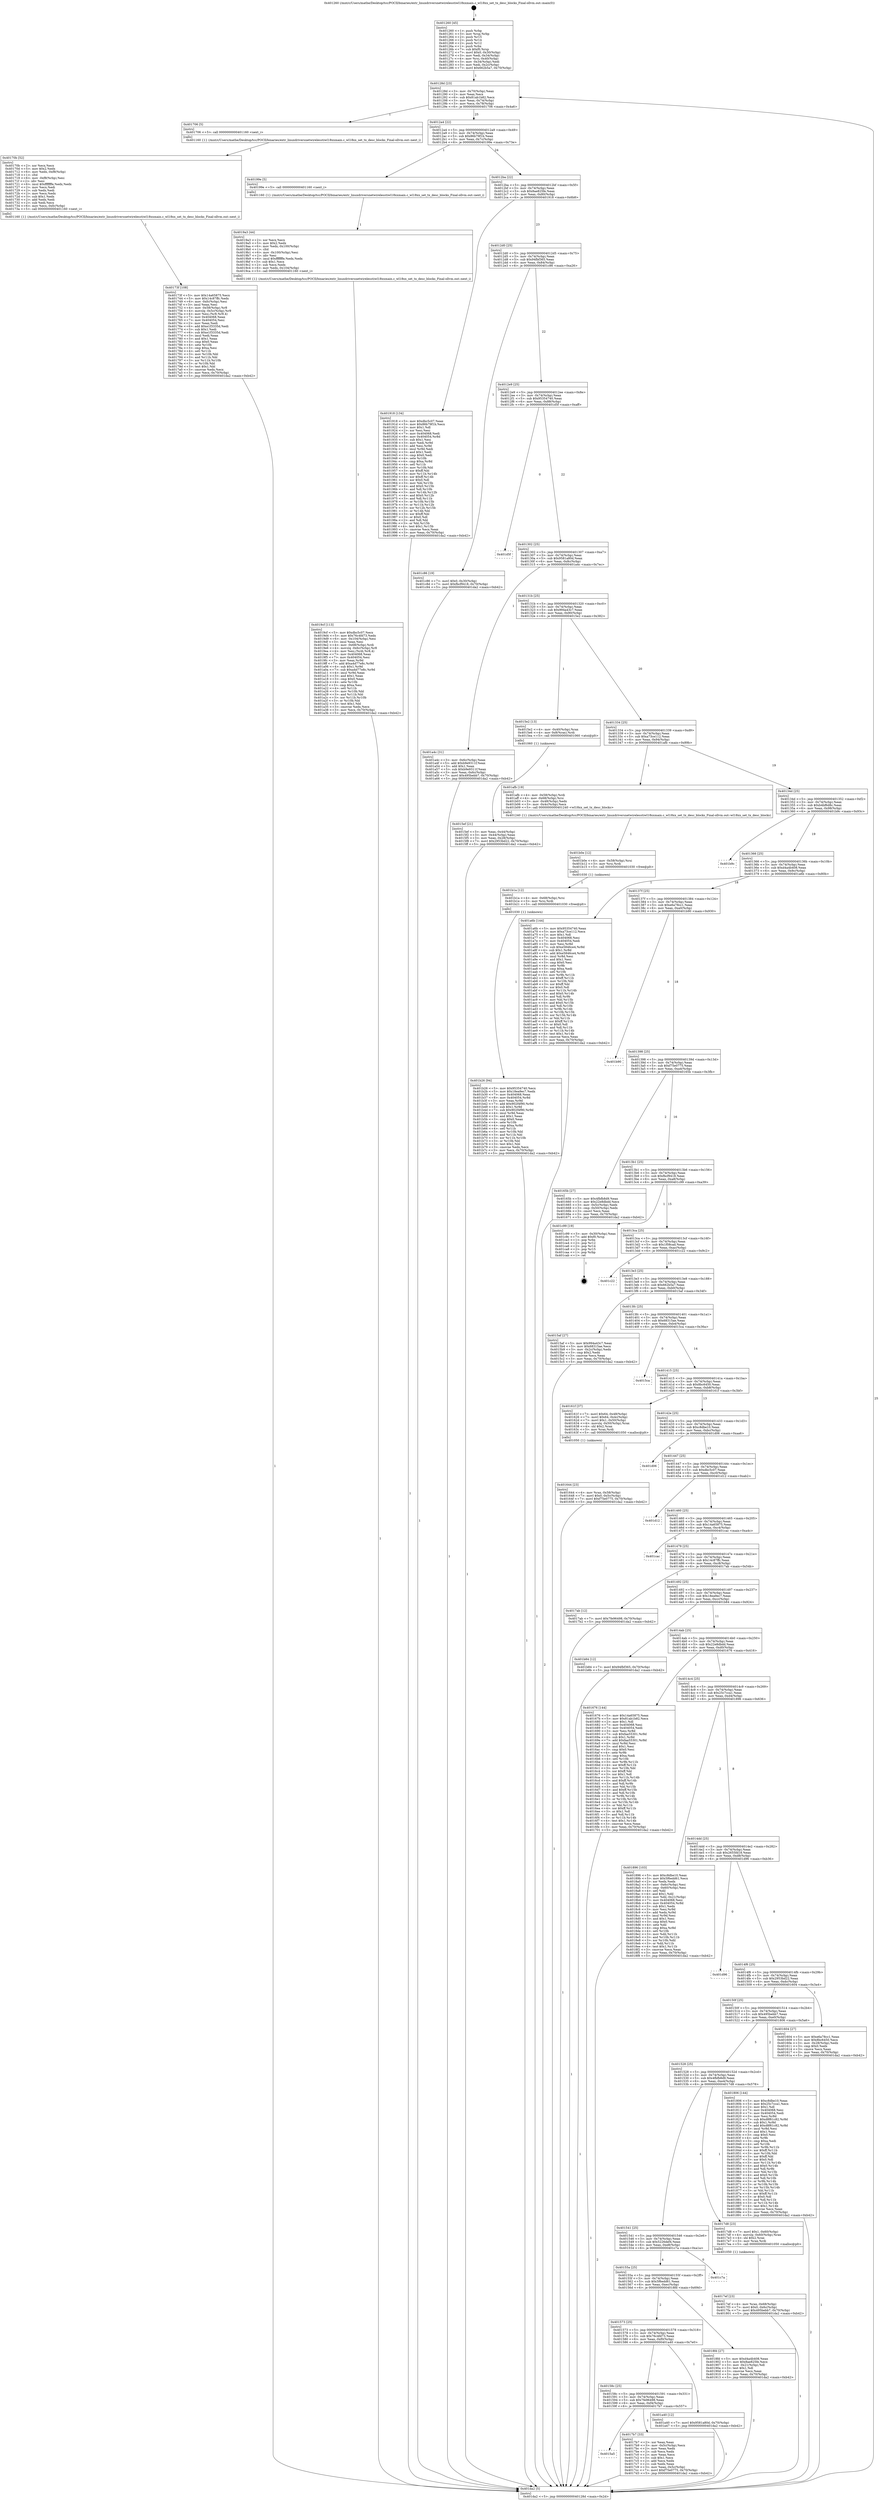 digraph "0x401260" {
  label = "0x401260 (/mnt/c/Users/mathe/Desktop/tcc/POCII/binaries/extr_linuxdriversnetwirelesstiwl18xxmain.c_wl18xx_set_tx_desc_blocks_Final-ollvm.out::main(0))"
  labelloc = "t"
  node[shape=record]

  Entry [label="",width=0.3,height=0.3,shape=circle,fillcolor=black,style=filled]
  "0x40128d" [label="{
     0x40128d [23]\l
     | [instrs]\l
     &nbsp;&nbsp;0x40128d \<+3\>: mov -0x70(%rbp),%eax\l
     &nbsp;&nbsp;0x401290 \<+2\>: mov %eax,%ecx\l
     &nbsp;&nbsp;0x401292 \<+6\>: sub $0x81ab1b82,%ecx\l
     &nbsp;&nbsp;0x401298 \<+3\>: mov %eax,-0x74(%rbp)\l
     &nbsp;&nbsp;0x40129b \<+3\>: mov %ecx,-0x78(%rbp)\l
     &nbsp;&nbsp;0x40129e \<+6\>: je 0000000000401706 \<main+0x4a6\>\l
  }"]
  "0x401706" [label="{
     0x401706 [5]\l
     | [instrs]\l
     &nbsp;&nbsp;0x401706 \<+5\>: call 0000000000401160 \<next_i\>\l
     | [calls]\l
     &nbsp;&nbsp;0x401160 \{1\} (/mnt/c/Users/mathe/Desktop/tcc/POCII/binaries/extr_linuxdriversnetwirelesstiwl18xxmain.c_wl18xx_set_tx_desc_blocks_Final-ollvm.out::next_i)\l
  }"]
  "0x4012a4" [label="{
     0x4012a4 [22]\l
     | [instrs]\l
     &nbsp;&nbsp;0x4012a4 \<+5\>: jmp 00000000004012a9 \<main+0x49\>\l
     &nbsp;&nbsp;0x4012a9 \<+3\>: mov -0x74(%rbp),%eax\l
     &nbsp;&nbsp;0x4012ac \<+5\>: sub $0x86b79f1b,%eax\l
     &nbsp;&nbsp;0x4012b1 \<+3\>: mov %eax,-0x7c(%rbp)\l
     &nbsp;&nbsp;0x4012b4 \<+6\>: je 000000000040199e \<main+0x73e\>\l
  }"]
  Exit [label="",width=0.3,height=0.3,shape=circle,fillcolor=black,style=filled,peripheries=2]
  "0x40199e" [label="{
     0x40199e [5]\l
     | [instrs]\l
     &nbsp;&nbsp;0x40199e \<+5\>: call 0000000000401160 \<next_i\>\l
     | [calls]\l
     &nbsp;&nbsp;0x401160 \{1\} (/mnt/c/Users/mathe/Desktop/tcc/POCII/binaries/extr_linuxdriversnetwirelesstiwl18xxmain.c_wl18xx_set_tx_desc_blocks_Final-ollvm.out::next_i)\l
  }"]
  "0x4012ba" [label="{
     0x4012ba [22]\l
     | [instrs]\l
     &nbsp;&nbsp;0x4012ba \<+5\>: jmp 00000000004012bf \<main+0x5f\>\l
     &nbsp;&nbsp;0x4012bf \<+3\>: mov -0x74(%rbp),%eax\l
     &nbsp;&nbsp;0x4012c2 \<+5\>: sub $0x8ae825fe,%eax\l
     &nbsp;&nbsp;0x4012c7 \<+3\>: mov %eax,-0x80(%rbp)\l
     &nbsp;&nbsp;0x4012ca \<+6\>: je 0000000000401918 \<main+0x6b8\>\l
  }"]
  "0x401b26" [label="{
     0x401b26 [94]\l
     | [instrs]\l
     &nbsp;&nbsp;0x401b26 \<+5\>: mov $0x95354740,%ecx\l
     &nbsp;&nbsp;0x401b2b \<+5\>: mov $0x18ea9ec7,%edx\l
     &nbsp;&nbsp;0x401b30 \<+7\>: mov 0x404068,%eax\l
     &nbsp;&nbsp;0x401b37 \<+8\>: mov 0x404054,%r8d\l
     &nbsp;&nbsp;0x401b3f \<+3\>: mov %eax,%r9d\l
     &nbsp;&nbsp;0x401b42 \<+7\>: add $0x902f4f90,%r9d\l
     &nbsp;&nbsp;0x401b49 \<+4\>: sub $0x1,%r9d\l
     &nbsp;&nbsp;0x401b4d \<+7\>: sub $0x902f4f90,%r9d\l
     &nbsp;&nbsp;0x401b54 \<+4\>: imul %r9d,%eax\l
     &nbsp;&nbsp;0x401b58 \<+3\>: and $0x1,%eax\l
     &nbsp;&nbsp;0x401b5b \<+3\>: cmp $0x0,%eax\l
     &nbsp;&nbsp;0x401b5e \<+4\>: sete %r10b\l
     &nbsp;&nbsp;0x401b62 \<+4\>: cmp $0xa,%r8d\l
     &nbsp;&nbsp;0x401b66 \<+4\>: setl %r11b\l
     &nbsp;&nbsp;0x401b6a \<+3\>: mov %r10b,%bl\l
     &nbsp;&nbsp;0x401b6d \<+3\>: and %r11b,%bl\l
     &nbsp;&nbsp;0x401b70 \<+3\>: xor %r11b,%r10b\l
     &nbsp;&nbsp;0x401b73 \<+3\>: or %r10b,%bl\l
     &nbsp;&nbsp;0x401b76 \<+3\>: test $0x1,%bl\l
     &nbsp;&nbsp;0x401b79 \<+3\>: cmovne %edx,%ecx\l
     &nbsp;&nbsp;0x401b7c \<+3\>: mov %ecx,-0x70(%rbp)\l
     &nbsp;&nbsp;0x401b7f \<+5\>: jmp 0000000000401da2 \<main+0xb42\>\l
  }"]
  "0x401918" [label="{
     0x401918 [134]\l
     | [instrs]\l
     &nbsp;&nbsp;0x401918 \<+5\>: mov $0xdbc5c07,%eax\l
     &nbsp;&nbsp;0x40191d \<+5\>: mov $0x86b79f1b,%ecx\l
     &nbsp;&nbsp;0x401922 \<+2\>: mov $0x1,%dl\l
     &nbsp;&nbsp;0x401924 \<+2\>: xor %esi,%esi\l
     &nbsp;&nbsp;0x401926 \<+7\>: mov 0x404068,%edi\l
     &nbsp;&nbsp;0x40192d \<+8\>: mov 0x404054,%r8d\l
     &nbsp;&nbsp;0x401935 \<+3\>: sub $0x1,%esi\l
     &nbsp;&nbsp;0x401938 \<+3\>: mov %edi,%r9d\l
     &nbsp;&nbsp;0x40193b \<+3\>: add %esi,%r9d\l
     &nbsp;&nbsp;0x40193e \<+4\>: imul %r9d,%edi\l
     &nbsp;&nbsp;0x401942 \<+3\>: and $0x1,%edi\l
     &nbsp;&nbsp;0x401945 \<+3\>: cmp $0x0,%edi\l
     &nbsp;&nbsp;0x401948 \<+4\>: sete %r10b\l
     &nbsp;&nbsp;0x40194c \<+4\>: cmp $0xa,%r8d\l
     &nbsp;&nbsp;0x401950 \<+4\>: setl %r11b\l
     &nbsp;&nbsp;0x401954 \<+3\>: mov %r10b,%bl\l
     &nbsp;&nbsp;0x401957 \<+3\>: xor $0xff,%bl\l
     &nbsp;&nbsp;0x40195a \<+3\>: mov %r11b,%r14b\l
     &nbsp;&nbsp;0x40195d \<+4\>: xor $0xff,%r14b\l
     &nbsp;&nbsp;0x401961 \<+3\>: xor $0x0,%dl\l
     &nbsp;&nbsp;0x401964 \<+3\>: mov %bl,%r15b\l
     &nbsp;&nbsp;0x401967 \<+4\>: and $0x0,%r15b\l
     &nbsp;&nbsp;0x40196b \<+3\>: and %dl,%r10b\l
     &nbsp;&nbsp;0x40196e \<+3\>: mov %r14b,%r12b\l
     &nbsp;&nbsp;0x401971 \<+4\>: and $0x0,%r12b\l
     &nbsp;&nbsp;0x401975 \<+3\>: and %dl,%r11b\l
     &nbsp;&nbsp;0x401978 \<+3\>: or %r10b,%r15b\l
     &nbsp;&nbsp;0x40197b \<+3\>: or %r11b,%r12b\l
     &nbsp;&nbsp;0x40197e \<+3\>: xor %r12b,%r15b\l
     &nbsp;&nbsp;0x401981 \<+3\>: or %r14b,%bl\l
     &nbsp;&nbsp;0x401984 \<+3\>: xor $0xff,%bl\l
     &nbsp;&nbsp;0x401987 \<+3\>: or $0x0,%dl\l
     &nbsp;&nbsp;0x40198a \<+2\>: and %dl,%bl\l
     &nbsp;&nbsp;0x40198c \<+3\>: or %bl,%r15b\l
     &nbsp;&nbsp;0x40198f \<+4\>: test $0x1,%r15b\l
     &nbsp;&nbsp;0x401993 \<+3\>: cmovne %ecx,%eax\l
     &nbsp;&nbsp;0x401996 \<+3\>: mov %eax,-0x70(%rbp)\l
     &nbsp;&nbsp;0x401999 \<+5\>: jmp 0000000000401da2 \<main+0xb42\>\l
  }"]
  "0x4012d0" [label="{
     0x4012d0 [25]\l
     | [instrs]\l
     &nbsp;&nbsp;0x4012d0 \<+5\>: jmp 00000000004012d5 \<main+0x75\>\l
     &nbsp;&nbsp;0x4012d5 \<+3\>: mov -0x74(%rbp),%eax\l
     &nbsp;&nbsp;0x4012d8 \<+5\>: sub $0x94fbf365,%eax\l
     &nbsp;&nbsp;0x4012dd \<+6\>: mov %eax,-0x84(%rbp)\l
     &nbsp;&nbsp;0x4012e3 \<+6\>: je 0000000000401c86 \<main+0xa26\>\l
  }"]
  "0x401b1a" [label="{
     0x401b1a [12]\l
     | [instrs]\l
     &nbsp;&nbsp;0x401b1a \<+4\>: mov -0x68(%rbp),%rsi\l
     &nbsp;&nbsp;0x401b1e \<+3\>: mov %rsi,%rdi\l
     &nbsp;&nbsp;0x401b21 \<+5\>: call 0000000000401030 \<free@plt\>\l
     | [calls]\l
     &nbsp;&nbsp;0x401030 \{1\} (unknown)\l
  }"]
  "0x401c86" [label="{
     0x401c86 [19]\l
     | [instrs]\l
     &nbsp;&nbsp;0x401c86 \<+7\>: movl $0x0,-0x30(%rbp)\l
     &nbsp;&nbsp;0x401c8d \<+7\>: movl $0xfbcf9418,-0x70(%rbp)\l
     &nbsp;&nbsp;0x401c94 \<+5\>: jmp 0000000000401da2 \<main+0xb42\>\l
  }"]
  "0x4012e9" [label="{
     0x4012e9 [25]\l
     | [instrs]\l
     &nbsp;&nbsp;0x4012e9 \<+5\>: jmp 00000000004012ee \<main+0x8e\>\l
     &nbsp;&nbsp;0x4012ee \<+3\>: mov -0x74(%rbp),%eax\l
     &nbsp;&nbsp;0x4012f1 \<+5\>: sub $0x95354740,%eax\l
     &nbsp;&nbsp;0x4012f6 \<+6\>: mov %eax,-0x88(%rbp)\l
     &nbsp;&nbsp;0x4012fc \<+6\>: je 0000000000401d5f \<main+0xaff\>\l
  }"]
  "0x401b0e" [label="{
     0x401b0e [12]\l
     | [instrs]\l
     &nbsp;&nbsp;0x401b0e \<+4\>: mov -0x58(%rbp),%rsi\l
     &nbsp;&nbsp;0x401b12 \<+3\>: mov %rsi,%rdi\l
     &nbsp;&nbsp;0x401b15 \<+5\>: call 0000000000401030 \<free@plt\>\l
     | [calls]\l
     &nbsp;&nbsp;0x401030 \{1\} (unknown)\l
  }"]
  "0x401d5f" [label="{
     0x401d5f\l
  }", style=dashed]
  "0x401302" [label="{
     0x401302 [25]\l
     | [instrs]\l
     &nbsp;&nbsp;0x401302 \<+5\>: jmp 0000000000401307 \<main+0xa7\>\l
     &nbsp;&nbsp;0x401307 \<+3\>: mov -0x74(%rbp),%eax\l
     &nbsp;&nbsp;0x40130a \<+5\>: sub $0x9581a80d,%eax\l
     &nbsp;&nbsp;0x40130f \<+6\>: mov %eax,-0x8c(%rbp)\l
     &nbsp;&nbsp;0x401315 \<+6\>: je 0000000000401a4c \<main+0x7ec\>\l
  }"]
  "0x4019cf" [label="{
     0x4019cf [113]\l
     | [instrs]\l
     &nbsp;&nbsp;0x4019cf \<+5\>: mov $0xdbc5c07,%ecx\l
     &nbsp;&nbsp;0x4019d4 \<+5\>: mov $0x76c4fd73,%edx\l
     &nbsp;&nbsp;0x4019d9 \<+6\>: mov -0x104(%rbp),%esi\l
     &nbsp;&nbsp;0x4019df \<+3\>: imul %eax,%esi\l
     &nbsp;&nbsp;0x4019e2 \<+4\>: mov -0x68(%rbp),%rdi\l
     &nbsp;&nbsp;0x4019e6 \<+4\>: movslq -0x6c(%rbp),%r8\l
     &nbsp;&nbsp;0x4019ea \<+4\>: mov %esi,(%rdi,%r8,4)\l
     &nbsp;&nbsp;0x4019ee \<+7\>: mov 0x404068,%eax\l
     &nbsp;&nbsp;0x4019f5 \<+7\>: mov 0x404054,%esi\l
     &nbsp;&nbsp;0x4019fc \<+3\>: mov %eax,%r9d\l
     &nbsp;&nbsp;0x4019ff \<+7\>: add $0xa4d77e8c,%r9d\l
     &nbsp;&nbsp;0x401a06 \<+4\>: sub $0x1,%r9d\l
     &nbsp;&nbsp;0x401a0a \<+7\>: sub $0xa4d77e8c,%r9d\l
     &nbsp;&nbsp;0x401a11 \<+4\>: imul %r9d,%eax\l
     &nbsp;&nbsp;0x401a15 \<+3\>: and $0x1,%eax\l
     &nbsp;&nbsp;0x401a18 \<+3\>: cmp $0x0,%eax\l
     &nbsp;&nbsp;0x401a1b \<+4\>: sete %r10b\l
     &nbsp;&nbsp;0x401a1f \<+3\>: cmp $0xa,%esi\l
     &nbsp;&nbsp;0x401a22 \<+4\>: setl %r11b\l
     &nbsp;&nbsp;0x401a26 \<+3\>: mov %r10b,%bl\l
     &nbsp;&nbsp;0x401a29 \<+3\>: and %r11b,%bl\l
     &nbsp;&nbsp;0x401a2c \<+3\>: xor %r11b,%r10b\l
     &nbsp;&nbsp;0x401a2f \<+3\>: or %r10b,%bl\l
     &nbsp;&nbsp;0x401a32 \<+3\>: test $0x1,%bl\l
     &nbsp;&nbsp;0x401a35 \<+3\>: cmovne %edx,%ecx\l
     &nbsp;&nbsp;0x401a38 \<+3\>: mov %ecx,-0x70(%rbp)\l
     &nbsp;&nbsp;0x401a3b \<+5\>: jmp 0000000000401da2 \<main+0xb42\>\l
  }"]
  "0x401a4c" [label="{
     0x401a4c [31]\l
     | [instrs]\l
     &nbsp;&nbsp;0x401a4c \<+3\>: mov -0x6c(%rbp),%eax\l
     &nbsp;&nbsp;0x401a4f \<+5\>: add $0xb9e9311f,%eax\l
     &nbsp;&nbsp;0x401a54 \<+3\>: add $0x1,%eax\l
     &nbsp;&nbsp;0x401a57 \<+5\>: sub $0xb9e9311f,%eax\l
     &nbsp;&nbsp;0x401a5c \<+3\>: mov %eax,-0x6c(%rbp)\l
     &nbsp;&nbsp;0x401a5f \<+7\>: movl $0x495bebb7,-0x70(%rbp)\l
     &nbsp;&nbsp;0x401a66 \<+5\>: jmp 0000000000401da2 \<main+0xb42\>\l
  }"]
  "0x40131b" [label="{
     0x40131b [25]\l
     | [instrs]\l
     &nbsp;&nbsp;0x40131b \<+5\>: jmp 0000000000401320 \<main+0xc0\>\l
     &nbsp;&nbsp;0x401320 \<+3\>: mov -0x74(%rbp),%eax\l
     &nbsp;&nbsp;0x401323 \<+5\>: sub $0x994a43c7,%eax\l
     &nbsp;&nbsp;0x401328 \<+6\>: mov %eax,-0x90(%rbp)\l
     &nbsp;&nbsp;0x40132e \<+6\>: je 00000000004015e2 \<main+0x382\>\l
  }"]
  "0x4019a3" [label="{
     0x4019a3 [44]\l
     | [instrs]\l
     &nbsp;&nbsp;0x4019a3 \<+2\>: xor %ecx,%ecx\l
     &nbsp;&nbsp;0x4019a5 \<+5\>: mov $0x2,%edx\l
     &nbsp;&nbsp;0x4019aa \<+6\>: mov %edx,-0x100(%rbp)\l
     &nbsp;&nbsp;0x4019b0 \<+1\>: cltd\l
     &nbsp;&nbsp;0x4019b1 \<+6\>: mov -0x100(%rbp),%esi\l
     &nbsp;&nbsp;0x4019b7 \<+2\>: idiv %esi\l
     &nbsp;&nbsp;0x4019b9 \<+6\>: imul $0xfffffffe,%edx,%edx\l
     &nbsp;&nbsp;0x4019bf \<+3\>: sub $0x1,%ecx\l
     &nbsp;&nbsp;0x4019c2 \<+2\>: sub %ecx,%edx\l
     &nbsp;&nbsp;0x4019c4 \<+6\>: mov %edx,-0x104(%rbp)\l
     &nbsp;&nbsp;0x4019ca \<+5\>: call 0000000000401160 \<next_i\>\l
     | [calls]\l
     &nbsp;&nbsp;0x401160 \{1\} (/mnt/c/Users/mathe/Desktop/tcc/POCII/binaries/extr_linuxdriversnetwirelesstiwl18xxmain.c_wl18xx_set_tx_desc_blocks_Final-ollvm.out::next_i)\l
  }"]
  "0x4015e2" [label="{
     0x4015e2 [13]\l
     | [instrs]\l
     &nbsp;&nbsp;0x4015e2 \<+4\>: mov -0x40(%rbp),%rax\l
     &nbsp;&nbsp;0x4015e6 \<+4\>: mov 0x8(%rax),%rdi\l
     &nbsp;&nbsp;0x4015ea \<+5\>: call 0000000000401060 \<atoi@plt\>\l
     | [calls]\l
     &nbsp;&nbsp;0x401060 \{1\} (unknown)\l
  }"]
  "0x401334" [label="{
     0x401334 [25]\l
     | [instrs]\l
     &nbsp;&nbsp;0x401334 \<+5\>: jmp 0000000000401339 \<main+0xd9\>\l
     &nbsp;&nbsp;0x401339 \<+3\>: mov -0x74(%rbp),%eax\l
     &nbsp;&nbsp;0x40133c \<+5\>: sub $0xa73ce112,%eax\l
     &nbsp;&nbsp;0x401341 \<+6\>: mov %eax,-0x94(%rbp)\l
     &nbsp;&nbsp;0x401347 \<+6\>: je 0000000000401afb \<main+0x89b\>\l
  }"]
  "0x4017ef" [label="{
     0x4017ef [23]\l
     | [instrs]\l
     &nbsp;&nbsp;0x4017ef \<+4\>: mov %rax,-0x68(%rbp)\l
     &nbsp;&nbsp;0x4017f3 \<+7\>: movl $0x0,-0x6c(%rbp)\l
     &nbsp;&nbsp;0x4017fa \<+7\>: movl $0x495bebb7,-0x70(%rbp)\l
     &nbsp;&nbsp;0x401801 \<+5\>: jmp 0000000000401da2 \<main+0xb42\>\l
  }"]
  "0x401afb" [label="{
     0x401afb [19]\l
     | [instrs]\l
     &nbsp;&nbsp;0x401afb \<+4\>: mov -0x58(%rbp),%rdi\l
     &nbsp;&nbsp;0x401aff \<+4\>: mov -0x68(%rbp),%rsi\l
     &nbsp;&nbsp;0x401b03 \<+3\>: mov -0x48(%rbp),%edx\l
     &nbsp;&nbsp;0x401b06 \<+3\>: mov -0x4c(%rbp),%ecx\l
     &nbsp;&nbsp;0x401b09 \<+5\>: call 0000000000401240 \<wl18xx_set_tx_desc_blocks\>\l
     | [calls]\l
     &nbsp;&nbsp;0x401240 \{1\} (/mnt/c/Users/mathe/Desktop/tcc/POCII/binaries/extr_linuxdriversnetwirelesstiwl18xxmain.c_wl18xx_set_tx_desc_blocks_Final-ollvm.out::wl18xx_set_tx_desc_blocks)\l
  }"]
  "0x40134d" [label="{
     0x40134d [25]\l
     | [instrs]\l
     &nbsp;&nbsp;0x40134d \<+5\>: jmp 0000000000401352 \<main+0xf2\>\l
     &nbsp;&nbsp;0x401352 \<+3\>: mov -0x74(%rbp),%eax\l
     &nbsp;&nbsp;0x401355 \<+5\>: sub $0xb4bf6d8c,%eax\l
     &nbsp;&nbsp;0x40135a \<+6\>: mov %eax,-0x98(%rbp)\l
     &nbsp;&nbsp;0x401360 \<+6\>: je 0000000000401b9c \<main+0x93c\>\l
  }"]
  "0x4015a5" [label="{
     0x4015a5\l
  }", style=dashed]
  "0x401b9c" [label="{
     0x401b9c\l
  }", style=dashed]
  "0x401366" [label="{
     0x401366 [25]\l
     | [instrs]\l
     &nbsp;&nbsp;0x401366 \<+5\>: jmp 000000000040136b \<main+0x10b\>\l
     &nbsp;&nbsp;0x40136b \<+3\>: mov -0x74(%rbp),%eax\l
     &nbsp;&nbsp;0x40136e \<+5\>: sub $0xd4a4b408,%eax\l
     &nbsp;&nbsp;0x401373 \<+6\>: mov %eax,-0x9c(%rbp)\l
     &nbsp;&nbsp;0x401379 \<+6\>: je 0000000000401a6b \<main+0x80b\>\l
  }"]
  "0x4017b7" [label="{
     0x4017b7 [33]\l
     | [instrs]\l
     &nbsp;&nbsp;0x4017b7 \<+2\>: xor %eax,%eax\l
     &nbsp;&nbsp;0x4017b9 \<+3\>: mov -0x5c(%rbp),%ecx\l
     &nbsp;&nbsp;0x4017bc \<+2\>: mov %eax,%edx\l
     &nbsp;&nbsp;0x4017be \<+2\>: sub %ecx,%edx\l
     &nbsp;&nbsp;0x4017c0 \<+2\>: mov %eax,%ecx\l
     &nbsp;&nbsp;0x4017c2 \<+3\>: sub $0x1,%ecx\l
     &nbsp;&nbsp;0x4017c5 \<+2\>: add %ecx,%edx\l
     &nbsp;&nbsp;0x4017c7 \<+2\>: sub %edx,%eax\l
     &nbsp;&nbsp;0x4017c9 \<+3\>: mov %eax,-0x5c(%rbp)\l
     &nbsp;&nbsp;0x4017cc \<+7\>: movl $0xf75e0775,-0x70(%rbp)\l
     &nbsp;&nbsp;0x4017d3 \<+5\>: jmp 0000000000401da2 \<main+0xb42\>\l
  }"]
  "0x401a6b" [label="{
     0x401a6b [144]\l
     | [instrs]\l
     &nbsp;&nbsp;0x401a6b \<+5\>: mov $0x95354740,%eax\l
     &nbsp;&nbsp;0x401a70 \<+5\>: mov $0xa73ce112,%ecx\l
     &nbsp;&nbsp;0x401a75 \<+2\>: mov $0x1,%dl\l
     &nbsp;&nbsp;0x401a77 \<+7\>: mov 0x404068,%esi\l
     &nbsp;&nbsp;0x401a7e \<+7\>: mov 0x404054,%edi\l
     &nbsp;&nbsp;0x401a85 \<+3\>: mov %esi,%r8d\l
     &nbsp;&nbsp;0x401a88 \<+7\>: sub $0xe5846ce4,%r8d\l
     &nbsp;&nbsp;0x401a8f \<+4\>: sub $0x1,%r8d\l
     &nbsp;&nbsp;0x401a93 \<+7\>: add $0xe5846ce4,%r8d\l
     &nbsp;&nbsp;0x401a9a \<+4\>: imul %r8d,%esi\l
     &nbsp;&nbsp;0x401a9e \<+3\>: and $0x1,%esi\l
     &nbsp;&nbsp;0x401aa1 \<+3\>: cmp $0x0,%esi\l
     &nbsp;&nbsp;0x401aa4 \<+4\>: sete %r9b\l
     &nbsp;&nbsp;0x401aa8 \<+3\>: cmp $0xa,%edi\l
     &nbsp;&nbsp;0x401aab \<+4\>: setl %r10b\l
     &nbsp;&nbsp;0x401aaf \<+3\>: mov %r9b,%r11b\l
     &nbsp;&nbsp;0x401ab2 \<+4\>: xor $0xff,%r11b\l
     &nbsp;&nbsp;0x401ab6 \<+3\>: mov %r10b,%bl\l
     &nbsp;&nbsp;0x401ab9 \<+3\>: xor $0xff,%bl\l
     &nbsp;&nbsp;0x401abc \<+3\>: xor $0x0,%dl\l
     &nbsp;&nbsp;0x401abf \<+3\>: mov %r11b,%r14b\l
     &nbsp;&nbsp;0x401ac2 \<+4\>: and $0x0,%r14b\l
     &nbsp;&nbsp;0x401ac6 \<+3\>: and %dl,%r9b\l
     &nbsp;&nbsp;0x401ac9 \<+3\>: mov %bl,%r15b\l
     &nbsp;&nbsp;0x401acc \<+4\>: and $0x0,%r15b\l
     &nbsp;&nbsp;0x401ad0 \<+3\>: and %dl,%r10b\l
     &nbsp;&nbsp;0x401ad3 \<+3\>: or %r9b,%r14b\l
     &nbsp;&nbsp;0x401ad6 \<+3\>: or %r10b,%r15b\l
     &nbsp;&nbsp;0x401ad9 \<+3\>: xor %r15b,%r14b\l
     &nbsp;&nbsp;0x401adc \<+3\>: or %bl,%r11b\l
     &nbsp;&nbsp;0x401adf \<+4\>: xor $0xff,%r11b\l
     &nbsp;&nbsp;0x401ae3 \<+3\>: or $0x0,%dl\l
     &nbsp;&nbsp;0x401ae6 \<+3\>: and %dl,%r11b\l
     &nbsp;&nbsp;0x401ae9 \<+3\>: or %r11b,%r14b\l
     &nbsp;&nbsp;0x401aec \<+4\>: test $0x1,%r14b\l
     &nbsp;&nbsp;0x401af0 \<+3\>: cmovne %ecx,%eax\l
     &nbsp;&nbsp;0x401af3 \<+3\>: mov %eax,-0x70(%rbp)\l
     &nbsp;&nbsp;0x401af6 \<+5\>: jmp 0000000000401da2 \<main+0xb42\>\l
  }"]
  "0x40137f" [label="{
     0x40137f [25]\l
     | [instrs]\l
     &nbsp;&nbsp;0x40137f \<+5\>: jmp 0000000000401384 \<main+0x124\>\l
     &nbsp;&nbsp;0x401384 \<+3\>: mov -0x74(%rbp),%eax\l
     &nbsp;&nbsp;0x401387 \<+5\>: sub $0xe6a78cc1,%eax\l
     &nbsp;&nbsp;0x40138c \<+6\>: mov %eax,-0xa0(%rbp)\l
     &nbsp;&nbsp;0x401392 \<+6\>: je 0000000000401b90 \<main+0x930\>\l
  }"]
  "0x40158c" [label="{
     0x40158c [25]\l
     | [instrs]\l
     &nbsp;&nbsp;0x40158c \<+5\>: jmp 0000000000401591 \<main+0x331\>\l
     &nbsp;&nbsp;0x401591 \<+3\>: mov -0x74(%rbp),%eax\l
     &nbsp;&nbsp;0x401594 \<+5\>: sub $0x7fe96498,%eax\l
     &nbsp;&nbsp;0x401599 \<+6\>: mov %eax,-0xf4(%rbp)\l
     &nbsp;&nbsp;0x40159f \<+6\>: je 00000000004017b7 \<main+0x557\>\l
  }"]
  "0x401b90" [label="{
     0x401b90\l
  }", style=dashed]
  "0x401398" [label="{
     0x401398 [25]\l
     | [instrs]\l
     &nbsp;&nbsp;0x401398 \<+5\>: jmp 000000000040139d \<main+0x13d\>\l
     &nbsp;&nbsp;0x40139d \<+3\>: mov -0x74(%rbp),%eax\l
     &nbsp;&nbsp;0x4013a0 \<+5\>: sub $0xf75e0775,%eax\l
     &nbsp;&nbsp;0x4013a5 \<+6\>: mov %eax,-0xa4(%rbp)\l
     &nbsp;&nbsp;0x4013ab \<+6\>: je 000000000040165b \<main+0x3fb\>\l
  }"]
  "0x401a40" [label="{
     0x401a40 [12]\l
     | [instrs]\l
     &nbsp;&nbsp;0x401a40 \<+7\>: movl $0x9581a80d,-0x70(%rbp)\l
     &nbsp;&nbsp;0x401a47 \<+5\>: jmp 0000000000401da2 \<main+0xb42\>\l
  }"]
  "0x40165b" [label="{
     0x40165b [27]\l
     | [instrs]\l
     &nbsp;&nbsp;0x40165b \<+5\>: mov $0x4fbfb8d9,%eax\l
     &nbsp;&nbsp;0x401660 \<+5\>: mov $0x22e8dbdd,%ecx\l
     &nbsp;&nbsp;0x401665 \<+3\>: mov -0x5c(%rbp),%edx\l
     &nbsp;&nbsp;0x401668 \<+3\>: cmp -0x50(%rbp),%edx\l
     &nbsp;&nbsp;0x40166b \<+3\>: cmovl %ecx,%eax\l
     &nbsp;&nbsp;0x40166e \<+3\>: mov %eax,-0x70(%rbp)\l
     &nbsp;&nbsp;0x401671 \<+5\>: jmp 0000000000401da2 \<main+0xb42\>\l
  }"]
  "0x4013b1" [label="{
     0x4013b1 [25]\l
     | [instrs]\l
     &nbsp;&nbsp;0x4013b1 \<+5\>: jmp 00000000004013b6 \<main+0x156\>\l
     &nbsp;&nbsp;0x4013b6 \<+3\>: mov -0x74(%rbp),%eax\l
     &nbsp;&nbsp;0x4013b9 \<+5\>: sub $0xfbcf9418,%eax\l
     &nbsp;&nbsp;0x4013be \<+6\>: mov %eax,-0xa8(%rbp)\l
     &nbsp;&nbsp;0x4013c4 \<+6\>: je 0000000000401c99 \<main+0xa39\>\l
  }"]
  "0x401573" [label="{
     0x401573 [25]\l
     | [instrs]\l
     &nbsp;&nbsp;0x401573 \<+5\>: jmp 0000000000401578 \<main+0x318\>\l
     &nbsp;&nbsp;0x401578 \<+3\>: mov -0x74(%rbp),%eax\l
     &nbsp;&nbsp;0x40157b \<+5\>: sub $0x76c4fd73,%eax\l
     &nbsp;&nbsp;0x401580 \<+6\>: mov %eax,-0xf0(%rbp)\l
     &nbsp;&nbsp;0x401586 \<+6\>: je 0000000000401a40 \<main+0x7e0\>\l
  }"]
  "0x401c99" [label="{
     0x401c99 [19]\l
     | [instrs]\l
     &nbsp;&nbsp;0x401c99 \<+3\>: mov -0x30(%rbp),%eax\l
     &nbsp;&nbsp;0x401c9c \<+7\>: add $0xf0,%rsp\l
     &nbsp;&nbsp;0x401ca3 \<+1\>: pop %rbx\l
     &nbsp;&nbsp;0x401ca4 \<+2\>: pop %r12\l
     &nbsp;&nbsp;0x401ca6 \<+2\>: pop %r14\l
     &nbsp;&nbsp;0x401ca8 \<+2\>: pop %r15\l
     &nbsp;&nbsp;0x401caa \<+1\>: pop %rbp\l
     &nbsp;&nbsp;0x401cab \<+1\>: ret\l
  }"]
  "0x4013ca" [label="{
     0x4013ca [25]\l
     | [instrs]\l
     &nbsp;&nbsp;0x4013ca \<+5\>: jmp 00000000004013cf \<main+0x16f\>\l
     &nbsp;&nbsp;0x4013cf \<+3\>: mov -0x74(%rbp),%eax\l
     &nbsp;&nbsp;0x4013d2 \<+5\>: sub $0x1f08cad,%eax\l
     &nbsp;&nbsp;0x4013d7 \<+6\>: mov %eax,-0xac(%rbp)\l
     &nbsp;&nbsp;0x4013dd \<+6\>: je 0000000000401c22 \<main+0x9c2\>\l
  }"]
  "0x4018fd" [label="{
     0x4018fd [27]\l
     | [instrs]\l
     &nbsp;&nbsp;0x4018fd \<+5\>: mov $0xd4a4b408,%eax\l
     &nbsp;&nbsp;0x401902 \<+5\>: mov $0x8ae825fe,%ecx\l
     &nbsp;&nbsp;0x401907 \<+3\>: mov -0x21(%rbp),%dl\l
     &nbsp;&nbsp;0x40190a \<+3\>: test $0x1,%dl\l
     &nbsp;&nbsp;0x40190d \<+3\>: cmovne %ecx,%eax\l
     &nbsp;&nbsp;0x401910 \<+3\>: mov %eax,-0x70(%rbp)\l
     &nbsp;&nbsp;0x401913 \<+5\>: jmp 0000000000401da2 \<main+0xb42\>\l
  }"]
  "0x401c22" [label="{
     0x401c22\l
  }", style=dashed]
  "0x4013e3" [label="{
     0x4013e3 [25]\l
     | [instrs]\l
     &nbsp;&nbsp;0x4013e3 \<+5\>: jmp 00000000004013e8 \<main+0x188\>\l
     &nbsp;&nbsp;0x4013e8 \<+3\>: mov -0x74(%rbp),%eax\l
     &nbsp;&nbsp;0x4013eb \<+5\>: sub $0x662b5a7,%eax\l
     &nbsp;&nbsp;0x4013f0 \<+6\>: mov %eax,-0xb0(%rbp)\l
     &nbsp;&nbsp;0x4013f6 \<+6\>: je 00000000004015af \<main+0x34f\>\l
  }"]
  "0x40155a" [label="{
     0x40155a [25]\l
     | [instrs]\l
     &nbsp;&nbsp;0x40155a \<+5\>: jmp 000000000040155f \<main+0x2ff\>\l
     &nbsp;&nbsp;0x40155f \<+3\>: mov -0x74(%rbp),%eax\l
     &nbsp;&nbsp;0x401562 \<+5\>: sub $0x5f6edd61,%eax\l
     &nbsp;&nbsp;0x401567 \<+6\>: mov %eax,-0xec(%rbp)\l
     &nbsp;&nbsp;0x40156d \<+6\>: je 00000000004018fd \<main+0x69d\>\l
  }"]
  "0x4015af" [label="{
     0x4015af [27]\l
     | [instrs]\l
     &nbsp;&nbsp;0x4015af \<+5\>: mov $0x994a43c7,%eax\l
     &nbsp;&nbsp;0x4015b4 \<+5\>: mov $0x68315ae,%ecx\l
     &nbsp;&nbsp;0x4015b9 \<+3\>: mov -0x2c(%rbp),%edx\l
     &nbsp;&nbsp;0x4015bc \<+3\>: cmp $0x2,%edx\l
     &nbsp;&nbsp;0x4015bf \<+3\>: cmovne %ecx,%eax\l
     &nbsp;&nbsp;0x4015c2 \<+3\>: mov %eax,-0x70(%rbp)\l
     &nbsp;&nbsp;0x4015c5 \<+5\>: jmp 0000000000401da2 \<main+0xb42\>\l
  }"]
  "0x4013fc" [label="{
     0x4013fc [25]\l
     | [instrs]\l
     &nbsp;&nbsp;0x4013fc \<+5\>: jmp 0000000000401401 \<main+0x1a1\>\l
     &nbsp;&nbsp;0x401401 \<+3\>: mov -0x74(%rbp),%eax\l
     &nbsp;&nbsp;0x401404 \<+5\>: sub $0x68315ae,%eax\l
     &nbsp;&nbsp;0x401409 \<+6\>: mov %eax,-0xb4(%rbp)\l
     &nbsp;&nbsp;0x40140f \<+6\>: je 00000000004015ca \<main+0x36a\>\l
  }"]
  "0x401da2" [label="{
     0x401da2 [5]\l
     | [instrs]\l
     &nbsp;&nbsp;0x401da2 \<+5\>: jmp 000000000040128d \<main+0x2d\>\l
  }"]
  "0x401260" [label="{
     0x401260 [45]\l
     | [instrs]\l
     &nbsp;&nbsp;0x401260 \<+1\>: push %rbp\l
     &nbsp;&nbsp;0x401261 \<+3\>: mov %rsp,%rbp\l
     &nbsp;&nbsp;0x401264 \<+2\>: push %r15\l
     &nbsp;&nbsp;0x401266 \<+2\>: push %r14\l
     &nbsp;&nbsp;0x401268 \<+2\>: push %r12\l
     &nbsp;&nbsp;0x40126a \<+1\>: push %rbx\l
     &nbsp;&nbsp;0x40126b \<+7\>: sub $0xf0,%rsp\l
     &nbsp;&nbsp;0x401272 \<+7\>: movl $0x0,-0x30(%rbp)\l
     &nbsp;&nbsp;0x401279 \<+3\>: mov %edi,-0x34(%rbp)\l
     &nbsp;&nbsp;0x40127c \<+4\>: mov %rsi,-0x40(%rbp)\l
     &nbsp;&nbsp;0x401280 \<+3\>: mov -0x34(%rbp),%edi\l
     &nbsp;&nbsp;0x401283 \<+3\>: mov %edi,-0x2c(%rbp)\l
     &nbsp;&nbsp;0x401286 \<+7\>: movl $0x662b5a7,-0x70(%rbp)\l
  }"]
  "0x4015ef" [label="{
     0x4015ef [21]\l
     | [instrs]\l
     &nbsp;&nbsp;0x4015ef \<+3\>: mov %eax,-0x44(%rbp)\l
     &nbsp;&nbsp;0x4015f2 \<+3\>: mov -0x44(%rbp),%eax\l
     &nbsp;&nbsp;0x4015f5 \<+3\>: mov %eax,-0x28(%rbp)\l
     &nbsp;&nbsp;0x4015f8 \<+7\>: movl $0x2953bd22,-0x70(%rbp)\l
     &nbsp;&nbsp;0x4015ff \<+5\>: jmp 0000000000401da2 \<main+0xb42\>\l
  }"]
  "0x401c7a" [label="{
     0x401c7a\l
  }", style=dashed]
  "0x4015ca" [label="{
     0x4015ca\l
  }", style=dashed]
  "0x401415" [label="{
     0x401415 [25]\l
     | [instrs]\l
     &nbsp;&nbsp;0x401415 \<+5\>: jmp 000000000040141a \<main+0x1ba\>\l
     &nbsp;&nbsp;0x40141a \<+3\>: mov -0x74(%rbp),%eax\l
     &nbsp;&nbsp;0x40141d \<+5\>: sub $0x8bc6450,%eax\l
     &nbsp;&nbsp;0x401422 \<+6\>: mov %eax,-0xb8(%rbp)\l
     &nbsp;&nbsp;0x401428 \<+6\>: je 000000000040161f \<main+0x3bf\>\l
  }"]
  "0x401541" [label="{
     0x401541 [25]\l
     | [instrs]\l
     &nbsp;&nbsp;0x401541 \<+5\>: jmp 0000000000401546 \<main+0x2e6\>\l
     &nbsp;&nbsp;0x401546 \<+3\>: mov -0x74(%rbp),%eax\l
     &nbsp;&nbsp;0x401549 \<+5\>: sub $0x5226def4,%eax\l
     &nbsp;&nbsp;0x40154e \<+6\>: mov %eax,-0xe8(%rbp)\l
     &nbsp;&nbsp;0x401554 \<+6\>: je 0000000000401c7a \<main+0xa1a\>\l
  }"]
  "0x40161f" [label="{
     0x40161f [37]\l
     | [instrs]\l
     &nbsp;&nbsp;0x40161f \<+7\>: movl $0x64,-0x48(%rbp)\l
     &nbsp;&nbsp;0x401626 \<+7\>: movl $0x64,-0x4c(%rbp)\l
     &nbsp;&nbsp;0x40162d \<+7\>: movl $0x1,-0x50(%rbp)\l
     &nbsp;&nbsp;0x401634 \<+4\>: movslq -0x50(%rbp),%rax\l
     &nbsp;&nbsp;0x401638 \<+4\>: shl $0x2,%rax\l
     &nbsp;&nbsp;0x40163c \<+3\>: mov %rax,%rdi\l
     &nbsp;&nbsp;0x40163f \<+5\>: call 0000000000401050 \<malloc@plt\>\l
     | [calls]\l
     &nbsp;&nbsp;0x401050 \{1\} (unknown)\l
  }"]
  "0x40142e" [label="{
     0x40142e [25]\l
     | [instrs]\l
     &nbsp;&nbsp;0x40142e \<+5\>: jmp 0000000000401433 \<main+0x1d3\>\l
     &nbsp;&nbsp;0x401433 \<+3\>: mov -0x74(%rbp),%eax\l
     &nbsp;&nbsp;0x401436 \<+5\>: sub $0xc8dbe10,%eax\l
     &nbsp;&nbsp;0x40143b \<+6\>: mov %eax,-0xbc(%rbp)\l
     &nbsp;&nbsp;0x401441 \<+6\>: je 0000000000401d06 \<main+0xaa6\>\l
  }"]
  "0x4017d8" [label="{
     0x4017d8 [23]\l
     | [instrs]\l
     &nbsp;&nbsp;0x4017d8 \<+7\>: movl $0x1,-0x60(%rbp)\l
     &nbsp;&nbsp;0x4017df \<+4\>: movslq -0x60(%rbp),%rax\l
     &nbsp;&nbsp;0x4017e3 \<+4\>: shl $0x2,%rax\l
     &nbsp;&nbsp;0x4017e7 \<+3\>: mov %rax,%rdi\l
     &nbsp;&nbsp;0x4017ea \<+5\>: call 0000000000401050 \<malloc@plt\>\l
     | [calls]\l
     &nbsp;&nbsp;0x401050 \{1\} (unknown)\l
  }"]
  "0x401d06" [label="{
     0x401d06\l
  }", style=dashed]
  "0x401447" [label="{
     0x401447 [25]\l
     | [instrs]\l
     &nbsp;&nbsp;0x401447 \<+5\>: jmp 000000000040144c \<main+0x1ec\>\l
     &nbsp;&nbsp;0x40144c \<+3\>: mov -0x74(%rbp),%eax\l
     &nbsp;&nbsp;0x40144f \<+5\>: sub $0xdbc5c07,%eax\l
     &nbsp;&nbsp;0x401454 \<+6\>: mov %eax,-0xc0(%rbp)\l
     &nbsp;&nbsp;0x40145a \<+6\>: je 0000000000401d12 \<main+0xab2\>\l
  }"]
  "0x401528" [label="{
     0x401528 [25]\l
     | [instrs]\l
     &nbsp;&nbsp;0x401528 \<+5\>: jmp 000000000040152d \<main+0x2cd\>\l
     &nbsp;&nbsp;0x40152d \<+3\>: mov -0x74(%rbp),%eax\l
     &nbsp;&nbsp;0x401530 \<+5\>: sub $0x4fbfb8d9,%eax\l
     &nbsp;&nbsp;0x401535 \<+6\>: mov %eax,-0xe4(%rbp)\l
     &nbsp;&nbsp;0x40153b \<+6\>: je 00000000004017d8 \<main+0x578\>\l
  }"]
  "0x401d12" [label="{
     0x401d12\l
  }", style=dashed]
  "0x401460" [label="{
     0x401460 [25]\l
     | [instrs]\l
     &nbsp;&nbsp;0x401460 \<+5\>: jmp 0000000000401465 \<main+0x205\>\l
     &nbsp;&nbsp;0x401465 \<+3\>: mov -0x74(%rbp),%eax\l
     &nbsp;&nbsp;0x401468 \<+5\>: sub $0x14a65875,%eax\l
     &nbsp;&nbsp;0x40146d \<+6\>: mov %eax,-0xc4(%rbp)\l
     &nbsp;&nbsp;0x401473 \<+6\>: je 0000000000401cac \<main+0xa4c\>\l
  }"]
  "0x401806" [label="{
     0x401806 [144]\l
     | [instrs]\l
     &nbsp;&nbsp;0x401806 \<+5\>: mov $0xc8dbe10,%eax\l
     &nbsp;&nbsp;0x40180b \<+5\>: mov $0x25c7cca1,%ecx\l
     &nbsp;&nbsp;0x401810 \<+2\>: mov $0x1,%dl\l
     &nbsp;&nbsp;0x401812 \<+7\>: mov 0x404068,%esi\l
     &nbsp;&nbsp;0x401819 \<+7\>: mov 0x404054,%edi\l
     &nbsp;&nbsp;0x401820 \<+3\>: mov %esi,%r8d\l
     &nbsp;&nbsp;0x401823 \<+7\>: sub $0xd8f61c82,%r8d\l
     &nbsp;&nbsp;0x40182a \<+4\>: sub $0x1,%r8d\l
     &nbsp;&nbsp;0x40182e \<+7\>: add $0xd8f61c82,%r8d\l
     &nbsp;&nbsp;0x401835 \<+4\>: imul %r8d,%esi\l
     &nbsp;&nbsp;0x401839 \<+3\>: and $0x1,%esi\l
     &nbsp;&nbsp;0x40183c \<+3\>: cmp $0x0,%esi\l
     &nbsp;&nbsp;0x40183f \<+4\>: sete %r9b\l
     &nbsp;&nbsp;0x401843 \<+3\>: cmp $0xa,%edi\l
     &nbsp;&nbsp;0x401846 \<+4\>: setl %r10b\l
     &nbsp;&nbsp;0x40184a \<+3\>: mov %r9b,%r11b\l
     &nbsp;&nbsp;0x40184d \<+4\>: xor $0xff,%r11b\l
     &nbsp;&nbsp;0x401851 \<+3\>: mov %r10b,%bl\l
     &nbsp;&nbsp;0x401854 \<+3\>: xor $0xff,%bl\l
     &nbsp;&nbsp;0x401857 \<+3\>: xor $0x0,%dl\l
     &nbsp;&nbsp;0x40185a \<+3\>: mov %r11b,%r14b\l
     &nbsp;&nbsp;0x40185d \<+4\>: and $0x0,%r14b\l
     &nbsp;&nbsp;0x401861 \<+3\>: and %dl,%r9b\l
     &nbsp;&nbsp;0x401864 \<+3\>: mov %bl,%r15b\l
     &nbsp;&nbsp;0x401867 \<+4\>: and $0x0,%r15b\l
     &nbsp;&nbsp;0x40186b \<+3\>: and %dl,%r10b\l
     &nbsp;&nbsp;0x40186e \<+3\>: or %r9b,%r14b\l
     &nbsp;&nbsp;0x401871 \<+3\>: or %r10b,%r15b\l
     &nbsp;&nbsp;0x401874 \<+3\>: xor %r15b,%r14b\l
     &nbsp;&nbsp;0x401877 \<+3\>: or %bl,%r11b\l
     &nbsp;&nbsp;0x40187a \<+4\>: xor $0xff,%r11b\l
     &nbsp;&nbsp;0x40187e \<+3\>: or $0x0,%dl\l
     &nbsp;&nbsp;0x401881 \<+3\>: and %dl,%r11b\l
     &nbsp;&nbsp;0x401884 \<+3\>: or %r11b,%r14b\l
     &nbsp;&nbsp;0x401887 \<+4\>: test $0x1,%r14b\l
     &nbsp;&nbsp;0x40188b \<+3\>: cmovne %ecx,%eax\l
     &nbsp;&nbsp;0x40188e \<+3\>: mov %eax,-0x70(%rbp)\l
     &nbsp;&nbsp;0x401891 \<+5\>: jmp 0000000000401da2 \<main+0xb42\>\l
  }"]
  "0x401cac" [label="{
     0x401cac\l
  }", style=dashed]
  "0x401479" [label="{
     0x401479 [25]\l
     | [instrs]\l
     &nbsp;&nbsp;0x401479 \<+5\>: jmp 000000000040147e \<main+0x21e\>\l
     &nbsp;&nbsp;0x40147e \<+3\>: mov -0x74(%rbp),%eax\l
     &nbsp;&nbsp;0x401481 \<+5\>: sub $0x14c87ffc,%eax\l
     &nbsp;&nbsp;0x401486 \<+6\>: mov %eax,-0xc8(%rbp)\l
     &nbsp;&nbsp;0x40148c \<+6\>: je 00000000004017ab \<main+0x54b\>\l
  }"]
  "0x40173f" [label="{
     0x40173f [108]\l
     | [instrs]\l
     &nbsp;&nbsp;0x40173f \<+5\>: mov $0x14a65875,%ecx\l
     &nbsp;&nbsp;0x401744 \<+5\>: mov $0x14c87ffc,%edx\l
     &nbsp;&nbsp;0x401749 \<+6\>: mov -0xfc(%rbp),%esi\l
     &nbsp;&nbsp;0x40174f \<+3\>: imul %eax,%esi\l
     &nbsp;&nbsp;0x401752 \<+4\>: mov -0x58(%rbp),%r8\l
     &nbsp;&nbsp;0x401756 \<+4\>: movslq -0x5c(%rbp),%r9\l
     &nbsp;&nbsp;0x40175a \<+4\>: mov %esi,(%r8,%r9,4)\l
     &nbsp;&nbsp;0x40175e \<+7\>: mov 0x404068,%eax\l
     &nbsp;&nbsp;0x401765 \<+7\>: mov 0x404054,%esi\l
     &nbsp;&nbsp;0x40176c \<+2\>: mov %eax,%edi\l
     &nbsp;&nbsp;0x40176e \<+6\>: add $0xe1f3335d,%edi\l
     &nbsp;&nbsp;0x401774 \<+3\>: sub $0x1,%edi\l
     &nbsp;&nbsp;0x401777 \<+6\>: sub $0xe1f3335d,%edi\l
     &nbsp;&nbsp;0x40177d \<+3\>: imul %edi,%eax\l
     &nbsp;&nbsp;0x401780 \<+3\>: and $0x1,%eax\l
     &nbsp;&nbsp;0x401783 \<+3\>: cmp $0x0,%eax\l
     &nbsp;&nbsp;0x401786 \<+4\>: sete %r10b\l
     &nbsp;&nbsp;0x40178a \<+3\>: cmp $0xa,%esi\l
     &nbsp;&nbsp;0x40178d \<+4\>: setl %r11b\l
     &nbsp;&nbsp;0x401791 \<+3\>: mov %r10b,%bl\l
     &nbsp;&nbsp;0x401794 \<+3\>: and %r11b,%bl\l
     &nbsp;&nbsp;0x401797 \<+3\>: xor %r11b,%r10b\l
     &nbsp;&nbsp;0x40179a \<+3\>: or %r10b,%bl\l
     &nbsp;&nbsp;0x40179d \<+3\>: test $0x1,%bl\l
     &nbsp;&nbsp;0x4017a0 \<+3\>: cmovne %edx,%ecx\l
     &nbsp;&nbsp;0x4017a3 \<+3\>: mov %ecx,-0x70(%rbp)\l
     &nbsp;&nbsp;0x4017a6 \<+5\>: jmp 0000000000401da2 \<main+0xb42\>\l
  }"]
  "0x4017ab" [label="{
     0x4017ab [12]\l
     | [instrs]\l
     &nbsp;&nbsp;0x4017ab \<+7\>: movl $0x7fe96498,-0x70(%rbp)\l
     &nbsp;&nbsp;0x4017b2 \<+5\>: jmp 0000000000401da2 \<main+0xb42\>\l
  }"]
  "0x401492" [label="{
     0x401492 [25]\l
     | [instrs]\l
     &nbsp;&nbsp;0x401492 \<+5\>: jmp 0000000000401497 \<main+0x237\>\l
     &nbsp;&nbsp;0x401497 \<+3\>: mov -0x74(%rbp),%eax\l
     &nbsp;&nbsp;0x40149a \<+5\>: sub $0x18ea9ec7,%eax\l
     &nbsp;&nbsp;0x40149f \<+6\>: mov %eax,-0xcc(%rbp)\l
     &nbsp;&nbsp;0x4014a5 \<+6\>: je 0000000000401b84 \<main+0x924\>\l
  }"]
  "0x40170b" [label="{
     0x40170b [52]\l
     | [instrs]\l
     &nbsp;&nbsp;0x40170b \<+2\>: xor %ecx,%ecx\l
     &nbsp;&nbsp;0x40170d \<+5\>: mov $0x2,%edx\l
     &nbsp;&nbsp;0x401712 \<+6\>: mov %edx,-0xf8(%rbp)\l
     &nbsp;&nbsp;0x401718 \<+1\>: cltd\l
     &nbsp;&nbsp;0x401719 \<+6\>: mov -0xf8(%rbp),%esi\l
     &nbsp;&nbsp;0x40171f \<+2\>: idiv %esi\l
     &nbsp;&nbsp;0x401721 \<+6\>: imul $0xfffffffe,%edx,%edx\l
     &nbsp;&nbsp;0x401727 \<+2\>: mov %ecx,%edi\l
     &nbsp;&nbsp;0x401729 \<+2\>: sub %edx,%edi\l
     &nbsp;&nbsp;0x40172b \<+2\>: mov %ecx,%edx\l
     &nbsp;&nbsp;0x40172d \<+3\>: sub $0x1,%edx\l
     &nbsp;&nbsp;0x401730 \<+2\>: add %edx,%edi\l
     &nbsp;&nbsp;0x401732 \<+2\>: sub %edi,%ecx\l
     &nbsp;&nbsp;0x401734 \<+6\>: mov %ecx,-0xfc(%rbp)\l
     &nbsp;&nbsp;0x40173a \<+5\>: call 0000000000401160 \<next_i\>\l
     | [calls]\l
     &nbsp;&nbsp;0x401160 \{1\} (/mnt/c/Users/mathe/Desktop/tcc/POCII/binaries/extr_linuxdriversnetwirelesstiwl18xxmain.c_wl18xx_set_tx_desc_blocks_Final-ollvm.out::next_i)\l
  }"]
  "0x401b84" [label="{
     0x401b84 [12]\l
     | [instrs]\l
     &nbsp;&nbsp;0x401b84 \<+7\>: movl $0x94fbf365,-0x70(%rbp)\l
     &nbsp;&nbsp;0x401b8b \<+5\>: jmp 0000000000401da2 \<main+0xb42\>\l
  }"]
  "0x4014ab" [label="{
     0x4014ab [25]\l
     | [instrs]\l
     &nbsp;&nbsp;0x4014ab \<+5\>: jmp 00000000004014b0 \<main+0x250\>\l
     &nbsp;&nbsp;0x4014b0 \<+3\>: mov -0x74(%rbp),%eax\l
     &nbsp;&nbsp;0x4014b3 \<+5\>: sub $0x22e8dbdd,%eax\l
     &nbsp;&nbsp;0x4014b8 \<+6\>: mov %eax,-0xd0(%rbp)\l
     &nbsp;&nbsp;0x4014be \<+6\>: je 0000000000401676 \<main+0x416\>\l
  }"]
  "0x401644" [label="{
     0x401644 [23]\l
     | [instrs]\l
     &nbsp;&nbsp;0x401644 \<+4\>: mov %rax,-0x58(%rbp)\l
     &nbsp;&nbsp;0x401648 \<+7\>: movl $0x0,-0x5c(%rbp)\l
     &nbsp;&nbsp;0x40164f \<+7\>: movl $0xf75e0775,-0x70(%rbp)\l
     &nbsp;&nbsp;0x401656 \<+5\>: jmp 0000000000401da2 \<main+0xb42\>\l
  }"]
  "0x401676" [label="{
     0x401676 [144]\l
     | [instrs]\l
     &nbsp;&nbsp;0x401676 \<+5\>: mov $0x14a65875,%eax\l
     &nbsp;&nbsp;0x40167b \<+5\>: mov $0x81ab1b82,%ecx\l
     &nbsp;&nbsp;0x401680 \<+2\>: mov $0x1,%dl\l
     &nbsp;&nbsp;0x401682 \<+7\>: mov 0x404068,%esi\l
     &nbsp;&nbsp;0x401689 \<+7\>: mov 0x404054,%edi\l
     &nbsp;&nbsp;0x401690 \<+3\>: mov %esi,%r8d\l
     &nbsp;&nbsp;0x401693 \<+7\>: sub $0xfaa55301,%r8d\l
     &nbsp;&nbsp;0x40169a \<+4\>: sub $0x1,%r8d\l
     &nbsp;&nbsp;0x40169e \<+7\>: add $0xfaa55301,%r8d\l
     &nbsp;&nbsp;0x4016a5 \<+4\>: imul %r8d,%esi\l
     &nbsp;&nbsp;0x4016a9 \<+3\>: and $0x1,%esi\l
     &nbsp;&nbsp;0x4016ac \<+3\>: cmp $0x0,%esi\l
     &nbsp;&nbsp;0x4016af \<+4\>: sete %r9b\l
     &nbsp;&nbsp;0x4016b3 \<+3\>: cmp $0xa,%edi\l
     &nbsp;&nbsp;0x4016b6 \<+4\>: setl %r10b\l
     &nbsp;&nbsp;0x4016ba \<+3\>: mov %r9b,%r11b\l
     &nbsp;&nbsp;0x4016bd \<+4\>: xor $0xff,%r11b\l
     &nbsp;&nbsp;0x4016c1 \<+3\>: mov %r10b,%bl\l
     &nbsp;&nbsp;0x4016c4 \<+3\>: xor $0xff,%bl\l
     &nbsp;&nbsp;0x4016c7 \<+3\>: xor $0x1,%dl\l
     &nbsp;&nbsp;0x4016ca \<+3\>: mov %r11b,%r14b\l
     &nbsp;&nbsp;0x4016cd \<+4\>: and $0xff,%r14b\l
     &nbsp;&nbsp;0x4016d1 \<+3\>: and %dl,%r9b\l
     &nbsp;&nbsp;0x4016d4 \<+3\>: mov %bl,%r15b\l
     &nbsp;&nbsp;0x4016d7 \<+4\>: and $0xff,%r15b\l
     &nbsp;&nbsp;0x4016db \<+3\>: and %dl,%r10b\l
     &nbsp;&nbsp;0x4016de \<+3\>: or %r9b,%r14b\l
     &nbsp;&nbsp;0x4016e1 \<+3\>: or %r10b,%r15b\l
     &nbsp;&nbsp;0x4016e4 \<+3\>: xor %r15b,%r14b\l
     &nbsp;&nbsp;0x4016e7 \<+3\>: or %bl,%r11b\l
     &nbsp;&nbsp;0x4016ea \<+4\>: xor $0xff,%r11b\l
     &nbsp;&nbsp;0x4016ee \<+3\>: or $0x1,%dl\l
     &nbsp;&nbsp;0x4016f1 \<+3\>: and %dl,%r11b\l
     &nbsp;&nbsp;0x4016f4 \<+3\>: or %r11b,%r14b\l
     &nbsp;&nbsp;0x4016f7 \<+4\>: test $0x1,%r14b\l
     &nbsp;&nbsp;0x4016fb \<+3\>: cmovne %ecx,%eax\l
     &nbsp;&nbsp;0x4016fe \<+3\>: mov %eax,-0x70(%rbp)\l
     &nbsp;&nbsp;0x401701 \<+5\>: jmp 0000000000401da2 \<main+0xb42\>\l
  }"]
  "0x4014c4" [label="{
     0x4014c4 [25]\l
     | [instrs]\l
     &nbsp;&nbsp;0x4014c4 \<+5\>: jmp 00000000004014c9 \<main+0x269\>\l
     &nbsp;&nbsp;0x4014c9 \<+3\>: mov -0x74(%rbp),%eax\l
     &nbsp;&nbsp;0x4014cc \<+5\>: sub $0x25c7cca1,%eax\l
     &nbsp;&nbsp;0x4014d1 \<+6\>: mov %eax,-0xd4(%rbp)\l
     &nbsp;&nbsp;0x4014d7 \<+6\>: je 0000000000401896 \<main+0x636\>\l
  }"]
  "0x40150f" [label="{
     0x40150f [25]\l
     | [instrs]\l
     &nbsp;&nbsp;0x40150f \<+5\>: jmp 0000000000401514 \<main+0x2b4\>\l
     &nbsp;&nbsp;0x401514 \<+3\>: mov -0x74(%rbp),%eax\l
     &nbsp;&nbsp;0x401517 \<+5\>: sub $0x495bebb7,%eax\l
     &nbsp;&nbsp;0x40151c \<+6\>: mov %eax,-0xe0(%rbp)\l
     &nbsp;&nbsp;0x401522 \<+6\>: je 0000000000401806 \<main+0x5a6\>\l
  }"]
  "0x401896" [label="{
     0x401896 [103]\l
     | [instrs]\l
     &nbsp;&nbsp;0x401896 \<+5\>: mov $0xc8dbe10,%eax\l
     &nbsp;&nbsp;0x40189b \<+5\>: mov $0x5f6edd61,%ecx\l
     &nbsp;&nbsp;0x4018a0 \<+2\>: xor %edx,%edx\l
     &nbsp;&nbsp;0x4018a2 \<+3\>: mov -0x6c(%rbp),%esi\l
     &nbsp;&nbsp;0x4018a5 \<+3\>: cmp -0x60(%rbp),%esi\l
     &nbsp;&nbsp;0x4018a8 \<+4\>: setl %dil\l
     &nbsp;&nbsp;0x4018ac \<+4\>: and $0x1,%dil\l
     &nbsp;&nbsp;0x4018b0 \<+4\>: mov %dil,-0x21(%rbp)\l
     &nbsp;&nbsp;0x4018b4 \<+7\>: mov 0x404068,%esi\l
     &nbsp;&nbsp;0x4018bb \<+8\>: mov 0x404054,%r8d\l
     &nbsp;&nbsp;0x4018c3 \<+3\>: sub $0x1,%edx\l
     &nbsp;&nbsp;0x4018c6 \<+3\>: mov %esi,%r9d\l
     &nbsp;&nbsp;0x4018c9 \<+3\>: add %edx,%r9d\l
     &nbsp;&nbsp;0x4018cc \<+4\>: imul %r9d,%esi\l
     &nbsp;&nbsp;0x4018d0 \<+3\>: and $0x1,%esi\l
     &nbsp;&nbsp;0x4018d3 \<+3\>: cmp $0x0,%esi\l
     &nbsp;&nbsp;0x4018d6 \<+4\>: sete %dil\l
     &nbsp;&nbsp;0x4018da \<+4\>: cmp $0xa,%r8d\l
     &nbsp;&nbsp;0x4018de \<+4\>: setl %r10b\l
     &nbsp;&nbsp;0x4018e2 \<+3\>: mov %dil,%r11b\l
     &nbsp;&nbsp;0x4018e5 \<+3\>: and %r10b,%r11b\l
     &nbsp;&nbsp;0x4018e8 \<+3\>: xor %r10b,%dil\l
     &nbsp;&nbsp;0x4018eb \<+3\>: or %dil,%r11b\l
     &nbsp;&nbsp;0x4018ee \<+4\>: test $0x1,%r11b\l
     &nbsp;&nbsp;0x4018f2 \<+3\>: cmovne %ecx,%eax\l
     &nbsp;&nbsp;0x4018f5 \<+3\>: mov %eax,-0x70(%rbp)\l
     &nbsp;&nbsp;0x4018f8 \<+5\>: jmp 0000000000401da2 \<main+0xb42\>\l
  }"]
  "0x4014dd" [label="{
     0x4014dd [25]\l
     | [instrs]\l
     &nbsp;&nbsp;0x4014dd \<+5\>: jmp 00000000004014e2 \<main+0x282\>\l
     &nbsp;&nbsp;0x4014e2 \<+3\>: mov -0x74(%rbp),%eax\l
     &nbsp;&nbsp;0x4014e5 \<+5\>: sub $0x2655fd18,%eax\l
     &nbsp;&nbsp;0x4014ea \<+6\>: mov %eax,-0xd8(%rbp)\l
     &nbsp;&nbsp;0x4014f0 \<+6\>: je 0000000000401d96 \<main+0xb36\>\l
  }"]
  "0x401604" [label="{
     0x401604 [27]\l
     | [instrs]\l
     &nbsp;&nbsp;0x401604 \<+5\>: mov $0xe6a78cc1,%eax\l
     &nbsp;&nbsp;0x401609 \<+5\>: mov $0x8bc6450,%ecx\l
     &nbsp;&nbsp;0x40160e \<+3\>: mov -0x28(%rbp),%edx\l
     &nbsp;&nbsp;0x401611 \<+3\>: cmp $0x0,%edx\l
     &nbsp;&nbsp;0x401614 \<+3\>: cmove %ecx,%eax\l
     &nbsp;&nbsp;0x401617 \<+3\>: mov %eax,-0x70(%rbp)\l
     &nbsp;&nbsp;0x40161a \<+5\>: jmp 0000000000401da2 \<main+0xb42\>\l
  }"]
  "0x401d96" [label="{
     0x401d96\l
  }", style=dashed]
  "0x4014f6" [label="{
     0x4014f6 [25]\l
     | [instrs]\l
     &nbsp;&nbsp;0x4014f6 \<+5\>: jmp 00000000004014fb \<main+0x29b\>\l
     &nbsp;&nbsp;0x4014fb \<+3\>: mov -0x74(%rbp),%eax\l
     &nbsp;&nbsp;0x4014fe \<+5\>: sub $0x2953bd22,%eax\l
     &nbsp;&nbsp;0x401503 \<+6\>: mov %eax,-0xdc(%rbp)\l
     &nbsp;&nbsp;0x401509 \<+6\>: je 0000000000401604 \<main+0x3a4\>\l
  }"]
  Entry -> "0x401260" [label=" 1"]
  "0x40128d" -> "0x401706" [label=" 1"]
  "0x40128d" -> "0x4012a4" [label=" 25"]
  "0x401c99" -> Exit [label=" 1"]
  "0x4012a4" -> "0x40199e" [label=" 1"]
  "0x4012a4" -> "0x4012ba" [label=" 24"]
  "0x401c86" -> "0x401da2" [label=" 1"]
  "0x4012ba" -> "0x401918" [label=" 1"]
  "0x4012ba" -> "0x4012d0" [label=" 23"]
  "0x401b84" -> "0x401da2" [label=" 1"]
  "0x4012d0" -> "0x401c86" [label=" 1"]
  "0x4012d0" -> "0x4012e9" [label=" 22"]
  "0x401b26" -> "0x401da2" [label=" 1"]
  "0x4012e9" -> "0x401d5f" [label=" 0"]
  "0x4012e9" -> "0x401302" [label=" 22"]
  "0x401b1a" -> "0x401b26" [label=" 1"]
  "0x401302" -> "0x401a4c" [label=" 1"]
  "0x401302" -> "0x40131b" [label=" 21"]
  "0x401b0e" -> "0x401b1a" [label=" 1"]
  "0x40131b" -> "0x4015e2" [label=" 1"]
  "0x40131b" -> "0x401334" [label=" 20"]
  "0x401afb" -> "0x401b0e" [label=" 1"]
  "0x401334" -> "0x401afb" [label=" 1"]
  "0x401334" -> "0x40134d" [label=" 19"]
  "0x401a6b" -> "0x401da2" [label=" 1"]
  "0x40134d" -> "0x401b9c" [label=" 0"]
  "0x40134d" -> "0x401366" [label=" 19"]
  "0x401a4c" -> "0x401da2" [label=" 1"]
  "0x401366" -> "0x401a6b" [label=" 1"]
  "0x401366" -> "0x40137f" [label=" 18"]
  "0x401a40" -> "0x401da2" [label=" 1"]
  "0x40137f" -> "0x401b90" [label=" 0"]
  "0x40137f" -> "0x401398" [label=" 18"]
  "0x4019a3" -> "0x4019cf" [label=" 1"]
  "0x401398" -> "0x40165b" [label=" 2"]
  "0x401398" -> "0x4013b1" [label=" 16"]
  "0x40199e" -> "0x4019a3" [label=" 1"]
  "0x4013b1" -> "0x401c99" [label=" 1"]
  "0x4013b1" -> "0x4013ca" [label=" 15"]
  "0x4018fd" -> "0x401da2" [label=" 2"]
  "0x4013ca" -> "0x401c22" [label=" 0"]
  "0x4013ca" -> "0x4013e3" [label=" 15"]
  "0x401896" -> "0x401da2" [label=" 2"]
  "0x4013e3" -> "0x4015af" [label=" 1"]
  "0x4013e3" -> "0x4013fc" [label=" 14"]
  "0x4015af" -> "0x401da2" [label=" 1"]
  "0x401260" -> "0x40128d" [label=" 1"]
  "0x401da2" -> "0x40128d" [label=" 25"]
  "0x4015e2" -> "0x4015ef" [label=" 1"]
  "0x4015ef" -> "0x401da2" [label=" 1"]
  "0x4017ef" -> "0x401da2" [label=" 1"]
  "0x4013fc" -> "0x4015ca" [label=" 0"]
  "0x4013fc" -> "0x401415" [label=" 14"]
  "0x4017d8" -> "0x4017ef" [label=" 1"]
  "0x401415" -> "0x40161f" [label=" 1"]
  "0x401415" -> "0x40142e" [label=" 13"]
  "0x40158c" -> "0x4015a5" [label=" 0"]
  "0x40142e" -> "0x401d06" [label=" 0"]
  "0x40142e" -> "0x401447" [label=" 13"]
  "0x40158c" -> "0x4017b7" [label=" 1"]
  "0x401447" -> "0x401d12" [label=" 0"]
  "0x401447" -> "0x401460" [label=" 13"]
  "0x401573" -> "0x40158c" [label=" 1"]
  "0x401460" -> "0x401cac" [label=" 0"]
  "0x401460" -> "0x401479" [label=" 13"]
  "0x401573" -> "0x401a40" [label=" 1"]
  "0x401479" -> "0x4017ab" [label=" 1"]
  "0x401479" -> "0x401492" [label=" 12"]
  "0x40155a" -> "0x401573" [label=" 2"]
  "0x401492" -> "0x401b84" [label=" 1"]
  "0x401492" -> "0x4014ab" [label=" 11"]
  "0x40155a" -> "0x4018fd" [label=" 2"]
  "0x4014ab" -> "0x401676" [label=" 1"]
  "0x4014ab" -> "0x4014c4" [label=" 10"]
  "0x401806" -> "0x401da2" [label=" 2"]
  "0x4014c4" -> "0x401896" [label=" 2"]
  "0x4014c4" -> "0x4014dd" [label=" 8"]
  "0x401541" -> "0x40155a" [label=" 4"]
  "0x4014dd" -> "0x401d96" [label=" 0"]
  "0x4014dd" -> "0x4014f6" [label=" 8"]
  "0x401541" -> "0x401c7a" [label=" 0"]
  "0x4014f6" -> "0x401604" [label=" 1"]
  "0x4014f6" -> "0x40150f" [label=" 7"]
  "0x401604" -> "0x401da2" [label=" 1"]
  "0x40161f" -> "0x401644" [label=" 1"]
  "0x401644" -> "0x401da2" [label=" 1"]
  "0x40165b" -> "0x401da2" [label=" 2"]
  "0x401676" -> "0x401da2" [label=" 1"]
  "0x401706" -> "0x40170b" [label=" 1"]
  "0x40170b" -> "0x40173f" [label=" 1"]
  "0x40173f" -> "0x401da2" [label=" 1"]
  "0x4017ab" -> "0x401da2" [label=" 1"]
  "0x401918" -> "0x401da2" [label=" 1"]
  "0x40150f" -> "0x401806" [label=" 2"]
  "0x40150f" -> "0x401528" [label=" 5"]
  "0x4019cf" -> "0x401da2" [label=" 1"]
  "0x401528" -> "0x4017d8" [label=" 1"]
  "0x401528" -> "0x401541" [label=" 4"]
  "0x4017b7" -> "0x401da2" [label=" 1"]
}
